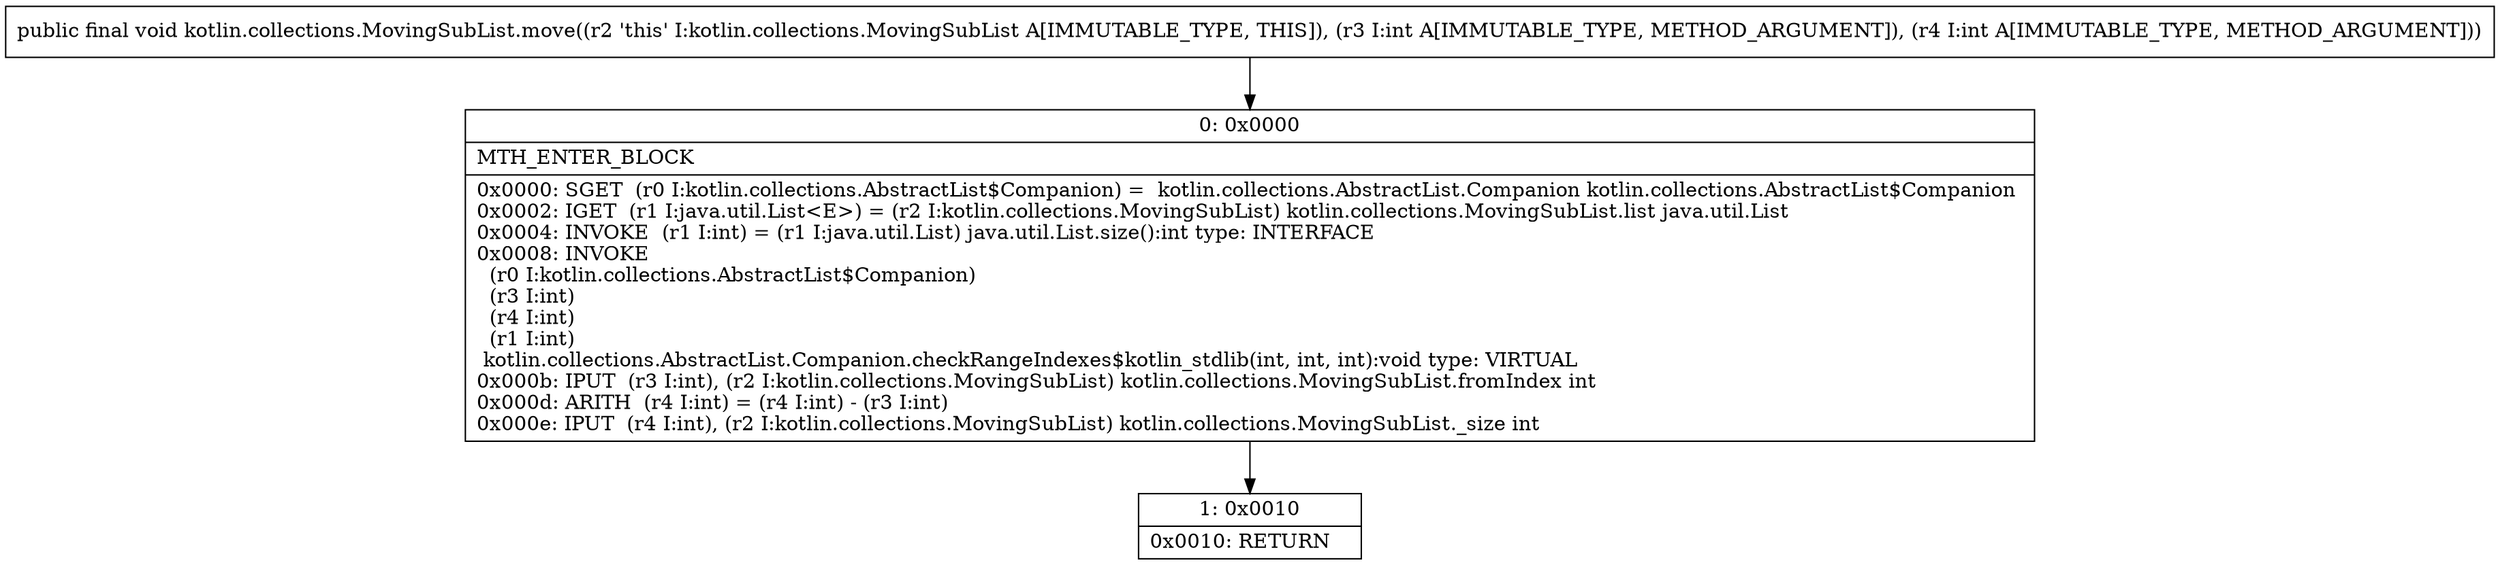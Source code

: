 digraph "CFG forkotlin.collections.MovingSubList.move(II)V" {
Node_0 [shape=record,label="{0\:\ 0x0000|MTH_ENTER_BLOCK\l|0x0000: SGET  (r0 I:kotlin.collections.AbstractList$Companion) =  kotlin.collections.AbstractList.Companion kotlin.collections.AbstractList$Companion \l0x0002: IGET  (r1 I:java.util.List\<E\>) = (r2 I:kotlin.collections.MovingSubList) kotlin.collections.MovingSubList.list java.util.List \l0x0004: INVOKE  (r1 I:int) = (r1 I:java.util.List) java.util.List.size():int type: INTERFACE \l0x0008: INVOKE  \l  (r0 I:kotlin.collections.AbstractList$Companion)\l  (r3 I:int)\l  (r4 I:int)\l  (r1 I:int)\l kotlin.collections.AbstractList.Companion.checkRangeIndexes$kotlin_stdlib(int, int, int):void type: VIRTUAL \l0x000b: IPUT  (r3 I:int), (r2 I:kotlin.collections.MovingSubList) kotlin.collections.MovingSubList.fromIndex int \l0x000d: ARITH  (r4 I:int) = (r4 I:int) \- (r3 I:int) \l0x000e: IPUT  (r4 I:int), (r2 I:kotlin.collections.MovingSubList) kotlin.collections.MovingSubList._size int \l}"];
Node_1 [shape=record,label="{1\:\ 0x0010|0x0010: RETURN   \l}"];
MethodNode[shape=record,label="{public final void kotlin.collections.MovingSubList.move((r2 'this' I:kotlin.collections.MovingSubList A[IMMUTABLE_TYPE, THIS]), (r3 I:int A[IMMUTABLE_TYPE, METHOD_ARGUMENT]), (r4 I:int A[IMMUTABLE_TYPE, METHOD_ARGUMENT])) }"];
MethodNode -> Node_0;
Node_0 -> Node_1;
}

